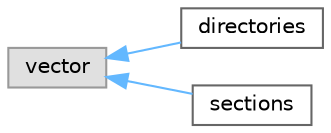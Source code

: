 digraph "Graphical Class Hierarchy"
{
 // LATEX_PDF_SIZE
  bgcolor="transparent";
  edge [fontname=Helvetica,fontsize=10,labelfontname=Helvetica,labelfontsize=10];
  node [fontname=Helvetica,fontsize=10,shape=box,height=0.2,width=0.4];
  rankdir="LR";
  Node0 [id="Node000000",label="vector",height=0.2,width=0.4,color="grey60", fillcolor="#E0E0E0", style="filled",tooltip=" "];
  Node0 -> Node1 [id="edge25_Node000000_Node000001",dir="back",color="steelblue1",style="solid",tooltip=" "];
  Node1 [id="Node000001",label="directories",height=0.2,width=0.4,color="grey40", fillcolor="white", style="filled",URL="$class_c_o_f_f_i_1_1directories.html",tooltip="List of image data directories."];
  Node0 -> Node2 [id="edge26_Node000000_Node000002",dir="back",color="steelblue1",style="solid",tooltip=" "];
  Node2 [id="Node000002",label="sections",height=0.2,width=0.4,color="grey40", fillcolor="white", style="filled",URL="$class_c_o_f_f_i_1_1sections.html",tooltip="List of sections."];
}
